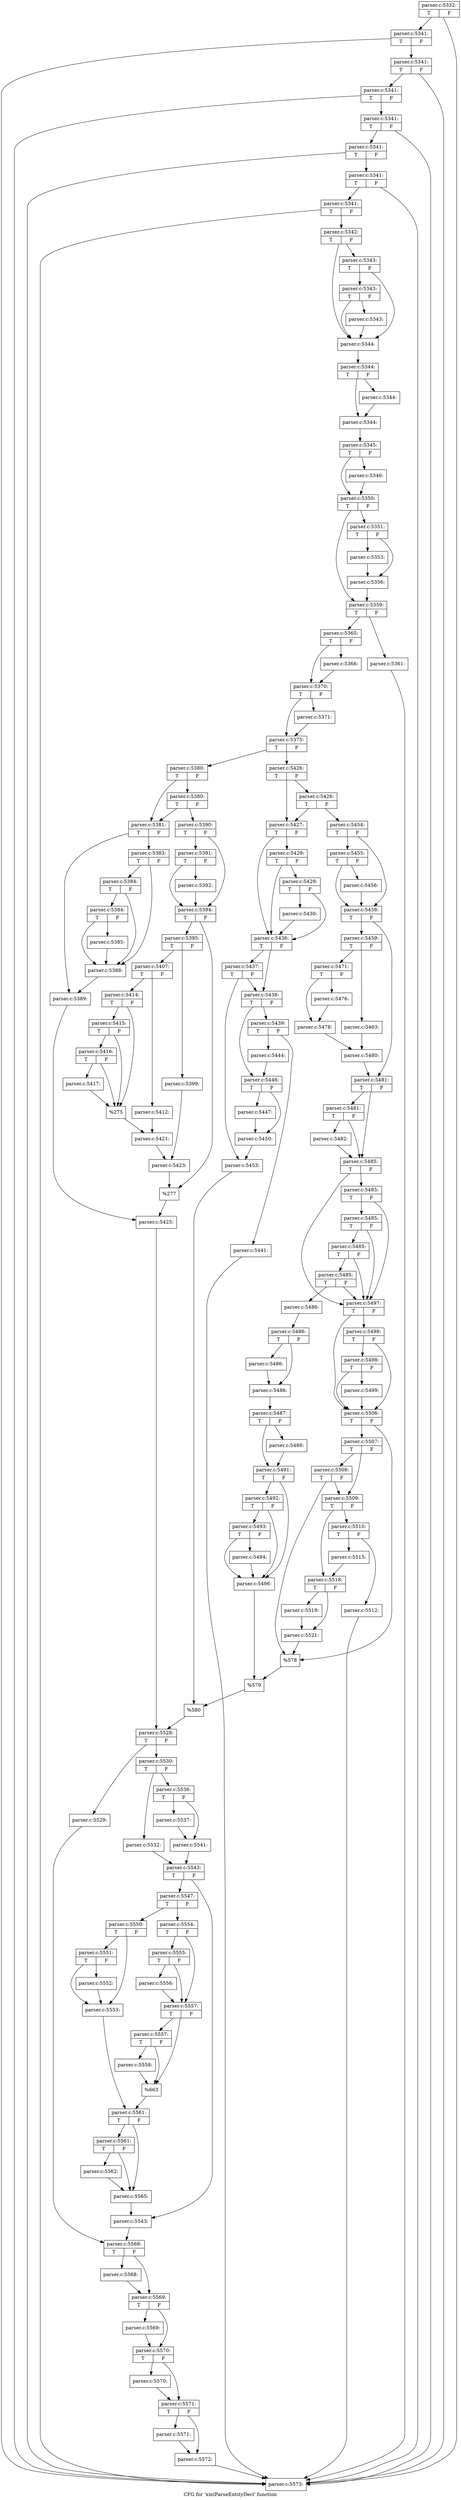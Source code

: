 digraph "CFG for 'xmlParseEntityDecl' function" {
	label="CFG for 'xmlParseEntityDecl' function";

	Node0x55d73b9e1bf0 [shape=record,label="{parser.c:5332:|{<s0>T|<s1>F}}"];
	Node0x55d73b9e1bf0 -> Node0x55d73b9f5130;
	Node0x55d73b9e1bf0 -> Node0x55d73b9f4ed0;
	Node0x55d73b9f5130 [shape=record,label="{parser.c:5341:|{<s0>T|<s1>F}}"];
	Node0x55d73b9f5130 -> Node0x55d73b9f50e0;
	Node0x55d73b9f5130 -> Node0x55d73b9f4ed0;
	Node0x55d73b9f50e0 [shape=record,label="{parser.c:5341:|{<s0>T|<s1>F}}"];
	Node0x55d73b9f50e0 -> Node0x55d73b9f5090;
	Node0x55d73b9f50e0 -> Node0x55d73b9f4ed0;
	Node0x55d73b9f5090 [shape=record,label="{parser.c:5341:|{<s0>T|<s1>F}}"];
	Node0x55d73b9f5090 -> Node0x55d73b9f5040;
	Node0x55d73b9f5090 -> Node0x55d73b9f4ed0;
	Node0x55d73b9f5040 [shape=record,label="{parser.c:5341:|{<s0>T|<s1>F}}"];
	Node0x55d73b9f5040 -> Node0x55d73b9f4ff0;
	Node0x55d73b9f5040 -> Node0x55d73b9f4ed0;
	Node0x55d73b9f4ff0 [shape=record,label="{parser.c:5341:|{<s0>T|<s1>F}}"];
	Node0x55d73b9f4ff0 -> Node0x55d73b9f4fa0;
	Node0x55d73b9f4ff0 -> Node0x55d73b9f4ed0;
	Node0x55d73b9f4fa0 [shape=record,label="{parser.c:5341:|{<s0>T|<s1>F}}"];
	Node0x55d73b9f4fa0 -> Node0x55d73b9f4f20;
	Node0x55d73b9f4fa0 -> Node0x55d73b9f4ed0;
	Node0x55d73b9f4f20 [shape=record,label="{parser.c:5341:|{<s0>T|<s1>F}}"];
	Node0x55d73b9f4f20 -> Node0x55d73b9f4e80;
	Node0x55d73b9f4f20 -> Node0x55d73b9f4ed0;
	Node0x55d73b9f4e80 [shape=record,label="{parser.c:5342:|{<s0>T|<s1>F}}"];
	Node0x55d73b9f4e80 -> Node0x55d73b9f7c30;
	Node0x55d73b9f4e80 -> Node0x55d73b9f7b60;
	Node0x55d73b9f7c30 [shape=record,label="{parser.c:5343:|{<s0>T|<s1>F}}"];
	Node0x55d73b9f7c30 -> Node0x55d73b9f7bb0;
	Node0x55d73b9f7c30 -> Node0x55d73b9f7b60;
	Node0x55d73b9f7bb0 [shape=record,label="{parser.c:5343:|{<s0>T|<s1>F}}"];
	Node0x55d73b9f7bb0 -> Node0x55d73b9f7b10;
	Node0x55d73b9f7bb0 -> Node0x55d73b9f7b60;
	Node0x55d73b9f7b10 [shape=record,label="{parser.c:5343:}"];
	Node0x55d73b9f7b10 -> Node0x55d73b9f7b60;
	Node0x55d73b9f7b60 [shape=record,label="{parser.c:5344:}"];
	Node0x55d73b9f7b60 -> Node0x55d73b9f8f30;
	Node0x55d73b9f8f30 [shape=record,label="{parser.c:5344:|{<s0>T|<s1>F}}"];
	Node0x55d73b9f8f30 -> Node0x55d73b9f9a00;
	Node0x55d73b9f8f30 -> Node0x55d73b9f9a50;
	Node0x55d73b9f9a00 [shape=record,label="{parser.c:5344:}"];
	Node0x55d73b9f9a00 -> Node0x55d73b9f9a50;
	Node0x55d73b9f9a50 [shape=record,label="{parser.c:5344:}"];
	Node0x55d73b9f9a50 -> Node0x55d73b9f8e90;
	Node0x55d73b9f8e90 [shape=record,label="{parser.c:5345:|{<s0>T|<s1>F}}"];
	Node0x55d73b9f8e90 -> Node0x55d73b9f8ee0;
	Node0x55d73b9f8e90 -> Node0x55d73b9fa2c0;
	Node0x55d73b9f8ee0 [shape=record,label="{parser.c:5346:}"];
	Node0x55d73b9f8ee0 -> Node0x55d73b9fa2c0;
	Node0x55d73b9fa2c0 [shape=record,label="{parser.c:5350:|{<s0>T|<s1>F}}"];
	Node0x55d73b9fa2c0 -> Node0x55d73b9faaa0;
	Node0x55d73b9fa2c0 -> Node0x55d73b9faaf0;
	Node0x55d73b9faaa0 [shape=record,label="{parser.c:5351:|{<s0>T|<s1>F}}"];
	Node0x55d73b9faaa0 -> Node0x55d73b9fb230;
	Node0x55d73b9faaa0 -> Node0x55d73b9fb280;
	Node0x55d73b9fb230 [shape=record,label="{parser.c:5353:}"];
	Node0x55d73b9fb230 -> Node0x55d73b9fb280;
	Node0x55d73b9fb280 [shape=record,label="{parser.c:5356:}"];
	Node0x55d73b9fb280 -> Node0x55d73b9faaf0;
	Node0x55d73b9faaf0 [shape=record,label="{parser.c:5359:|{<s0>T|<s1>F}}"];
	Node0x55d73b9faaf0 -> Node0x55d73b9fbef0;
	Node0x55d73b9faaf0 -> Node0x55d73b9fbf40;
	Node0x55d73b9fbef0 [shape=record,label="{parser.c:5361:}"];
	Node0x55d73b9fbef0 -> Node0x55d73b9f4ed0;
	Node0x55d73b9fbf40 [shape=record,label="{parser.c:5365:|{<s0>T|<s1>F}}"];
	Node0x55d73b9fbf40 -> Node0x55d73b9fc760;
	Node0x55d73b9fbf40 -> Node0x55d73b9fc7b0;
	Node0x55d73b9fc760 [shape=record,label="{parser.c:5366:}"];
	Node0x55d73b9fc760 -> Node0x55d73b9fc7b0;
	Node0x55d73b9fc7b0 [shape=record,label="{parser.c:5370:|{<s0>T|<s1>F}}"];
	Node0x55d73b9fc7b0 -> Node0x55d73b9fd1a0;
	Node0x55d73b9fc7b0 -> Node0x55d73b9fd1f0;
	Node0x55d73b9fd1a0 [shape=record,label="{parser.c:5371:}"];
	Node0x55d73b9fd1a0 -> Node0x55d73b9fd1f0;
	Node0x55d73b9fd1f0 [shape=record,label="{parser.c:5375:|{<s0>T|<s1>F}}"];
	Node0x55d73b9fd1f0 -> Node0x55d73b9fdc70;
	Node0x55d73b9fd1f0 -> Node0x55d73b9fdd10;
	Node0x55d73b9fdc70 [shape=record,label="{parser.c:5380:|{<s0>T|<s1>F}}"];
	Node0x55d73b9fdc70 -> Node0x55d73b9fe010;
	Node0x55d73b9fdc70 -> Node0x55d73b9fe100;
	Node0x55d73b9fe100 [shape=record,label="{parser.c:5380:|{<s0>T|<s1>F}}"];
	Node0x55d73b9fe100 -> Node0x55d73b9fe010;
	Node0x55d73b9fe100 -> Node0x55d73b9fe0b0;
	Node0x55d73b9fe010 [shape=record,label="{parser.c:5381:|{<s0>T|<s1>F}}"];
	Node0x55d73b9fe010 -> Node0x55d73b9feeb0;
	Node0x55d73b9fe010 -> Node0x55d73b9fef00;
	Node0x55d73b9feeb0 [shape=record,label="{parser.c:5383:|{<s0>T|<s1>F}}"];
	Node0x55d73b9feeb0 -> Node0x55d73b9ff320;
	Node0x55d73b9feeb0 -> Node0x55d73b9ff250;
	Node0x55d73b9ff320 [shape=record,label="{parser.c:5384:|{<s0>T|<s1>F}}"];
	Node0x55d73b9ff320 -> Node0x55d73b9ff250;
	Node0x55d73b9ff320 -> Node0x55d73b9ff2a0;
	Node0x55d73b9ff2a0 [shape=record,label="{parser.c:5384:|{<s0>T|<s1>F}}"];
	Node0x55d73b9ff2a0 -> Node0x55d73b9ff200;
	Node0x55d73b9ff2a0 -> Node0x55d73b9ff250;
	Node0x55d73b9ff200 [shape=record,label="{parser.c:5385:}"];
	Node0x55d73b9ff200 -> Node0x55d73b9ff250;
	Node0x55d73b9ff250 [shape=record,label="{parser.c:5388:}"];
	Node0x55d73b9ff250 -> Node0x55d73b9fef00;
	Node0x55d73b9fef00 [shape=record,label="{parser.c:5389:}"];
	Node0x55d73b9fef00 -> Node0x55d73b9fe060;
	Node0x55d73b9fe0b0 [shape=record,label="{parser.c:5390:|{<s0>T|<s1>F}}"];
	Node0x55d73b9fe0b0 -> Node0x55d73ba00c70;
	Node0x55d73b9fe0b0 -> Node0x55d73ba00c20;
	Node0x55d73ba00c70 [shape=record,label="{parser.c:5391:|{<s0>T|<s1>F}}"];
	Node0x55d73ba00c70 -> Node0x55d73ba00bd0;
	Node0x55d73ba00c70 -> Node0x55d73ba00c20;
	Node0x55d73ba00bd0 [shape=record,label="{parser.c:5392:}"];
	Node0x55d73ba00bd0 -> Node0x55d73ba00c20;
	Node0x55d73ba00c20 [shape=record,label="{parser.c:5394:|{<s0>T|<s1>F}}"];
	Node0x55d73ba00c20 -> Node0x55d73ba01500;
	Node0x55d73ba00c20 -> Node0x55d73ba01550;
	Node0x55d73ba01500 [shape=record,label="{parser.c:5395:|{<s0>T|<s1>F}}"];
	Node0x55d73ba01500 -> Node0x55d73ba035c0;
	Node0x55d73ba01500 -> Node0x55d73ba03660;
	Node0x55d73ba035c0 [shape=record,label="{parser.c:5399:}"];
	Node0x55d73ba035c0 -> Node0x55d73ba03610;
	Node0x55d73ba03660 [shape=record,label="{parser.c:5407:|{<s0>T|<s1>F}}"];
	Node0x55d73ba03660 -> Node0x55d73ba040d0;
	Node0x55d73ba03660 -> Node0x55d73ba04170;
	Node0x55d73ba040d0 [shape=record,label="{parser.c:5412:}"];
	Node0x55d73ba040d0 -> Node0x55d73ba04120;
	Node0x55d73ba04170 [shape=record,label="{parser.c:5414:|{<s0>T|<s1>F}}"];
	Node0x55d73ba04170 -> Node0x55d73ba04940;
	Node0x55d73ba04170 -> Node0x55d73ba04870;
	Node0x55d73ba04940 [shape=record,label="{parser.c:5415:|{<s0>T|<s1>F}}"];
	Node0x55d73ba04940 -> Node0x55d73ba04870;
	Node0x55d73ba04940 -> Node0x55d73ba048c0;
	Node0x55d73ba048c0 [shape=record,label="{parser.c:5416:|{<s0>T|<s1>F}}"];
	Node0x55d73ba048c0 -> Node0x55d73ba04820;
	Node0x55d73ba048c0 -> Node0x55d73ba04870;
	Node0x55d73ba04820 [shape=record,label="{parser.c:5417:}"];
	Node0x55d73ba04820 -> Node0x55d73ba04870;
	Node0x55d73ba04870 [shape=record,label="{%275}"];
	Node0x55d73ba04870 -> Node0x55d73ba04120;
	Node0x55d73ba04120 [shape=record,label="{parser.c:5421:}"];
	Node0x55d73ba04120 -> Node0x55d73ba03610;
	Node0x55d73ba03610 [shape=record,label="{parser.c:5423:}"];
	Node0x55d73ba03610 -> Node0x55d73ba01550;
	Node0x55d73ba01550 [shape=record,label="{%277}"];
	Node0x55d73ba01550 -> Node0x55d73b9fe060;
	Node0x55d73b9fe060 [shape=record,label="{parser.c:5425:}"];
	Node0x55d73b9fe060 -> Node0x55d73b9fdcc0;
	Node0x55d73b9fdd10 [shape=record,label="{parser.c:5426:|{<s0>T|<s1>F}}"];
	Node0x55d73b9fdd10 -> Node0x55d73ba06c20;
	Node0x55d73b9fdd10 -> Node0x55d73ba06d10;
	Node0x55d73ba06d10 [shape=record,label="{parser.c:5426:|{<s0>T|<s1>F}}"];
	Node0x55d73ba06d10 -> Node0x55d73ba06c20;
	Node0x55d73ba06d10 -> Node0x55d73ba06cc0;
	Node0x55d73ba06c20 [shape=record,label="{parser.c:5427:|{<s0>T|<s1>F}}"];
	Node0x55d73ba06c20 -> Node0x55d73ba07b40;
	Node0x55d73ba06c20 -> Node0x55d73ba07a70;
	Node0x55d73ba07b40 [shape=record,label="{parser.c:5429:|{<s0>T|<s1>F}}"];
	Node0x55d73ba07b40 -> Node0x55d73ba07a70;
	Node0x55d73ba07b40 -> Node0x55d73ba07ac0;
	Node0x55d73ba07ac0 [shape=record,label="{parser.c:5429:|{<s0>T|<s1>F}}"];
	Node0x55d73ba07ac0 -> Node0x55d73ba07a20;
	Node0x55d73ba07ac0 -> Node0x55d73ba07a70;
	Node0x55d73ba07a20 [shape=record,label="{parser.c:5430:}"];
	Node0x55d73ba07a20 -> Node0x55d73ba07a70;
	Node0x55d73ba07a70 [shape=record,label="{parser.c:5436:|{<s0>T|<s1>F}}"];
	Node0x55d73ba07a70 -> Node0x55d73ba08ee0;
	Node0x55d73ba07a70 -> Node0x55d73ba08f80;
	Node0x55d73ba08f80 [shape=record,label="{parser.c:5437:|{<s0>T|<s1>F}}"];
	Node0x55d73ba08f80 -> Node0x55d73ba08ee0;
	Node0x55d73ba08f80 -> Node0x55d73ba08f30;
	Node0x55d73ba08ee0 [shape=record,label="{parser.c:5438:|{<s0>T|<s1>F}}"];
	Node0x55d73ba08ee0 -> Node0x55d73ba09af0;
	Node0x55d73ba08ee0 -> Node0x55d73ba09b40;
	Node0x55d73ba09af0 [shape=record,label="{parser.c:5439:|{<s0>T|<s1>F}}"];
	Node0x55d73ba09af0 -> Node0x55d73ba0a430;
	Node0x55d73ba09af0 -> Node0x55d73ba0a480;
	Node0x55d73ba0a430 [shape=record,label="{parser.c:5441:}"];
	Node0x55d73ba0a430 -> Node0x55d73b9f4ed0;
	Node0x55d73ba0a480 [shape=record,label="{parser.c:5444:}"];
	Node0x55d73ba0a480 -> Node0x55d73ba09b40;
	Node0x55d73ba09b40 [shape=record,label="{parser.c:5446:|{<s0>T|<s1>F}}"];
	Node0x55d73ba09b40 -> Node0x55d73ba0b3c0;
	Node0x55d73ba09b40 -> Node0x55d73ba0b410;
	Node0x55d73ba0b3c0 [shape=record,label="{parser.c:5447:}"];
	Node0x55d73ba0b3c0 -> Node0x55d73ba0b410;
	Node0x55d73ba0b410 [shape=record,label="{parser.c:5450:}"];
	Node0x55d73ba0b410 -> Node0x55d73ba08f30;
	Node0x55d73ba08f30 [shape=record,label="{parser.c:5453:}"];
	Node0x55d73ba08f30 -> Node0x55d73ba06c70;
	Node0x55d73ba06cc0 [shape=record,label="{parser.c:5454:|{<s0>T|<s1>F}}"];
	Node0x55d73ba06cc0 -> Node0x55d73ba0cf50;
	Node0x55d73ba06cc0 -> Node0x55d73ba0cf00;
	Node0x55d73ba0cf50 [shape=record,label="{parser.c:5455:|{<s0>T|<s1>F}}"];
	Node0x55d73ba0cf50 -> Node0x55d73ba0ceb0;
	Node0x55d73ba0cf50 -> Node0x55d73ba0cf00;
	Node0x55d73ba0ceb0 [shape=record,label="{parser.c:5456:}"];
	Node0x55d73ba0ceb0 -> Node0x55d73ba0cf00;
	Node0x55d73ba0cf00 [shape=record,label="{parser.c:5458:|{<s0>T|<s1>F}}"];
	Node0x55d73ba0cf00 -> Node0x55d73ba0d750;
	Node0x55d73ba0cf00 -> Node0x55d73ba0d7a0;
	Node0x55d73ba0d750 [shape=record,label="{parser.c:5459:|{<s0>T|<s1>F}}"];
	Node0x55d73ba0d750 -> Node0x55d73ba0df60;
	Node0x55d73ba0d750 -> Node0x55d73ba0e000;
	Node0x55d73ba0df60 [shape=record,label="{parser.c:5463:}"];
	Node0x55d73ba0df60 -> Node0x55d73ba0dfb0;
	Node0x55d73ba0e000 [shape=record,label="{parser.c:5471:|{<s0>T|<s1>F}}"];
	Node0x55d73ba0e000 -> Node0x55d73ba0e710;
	Node0x55d73ba0e000 -> Node0x55d73ba0e760;
	Node0x55d73ba0e710 [shape=record,label="{parser.c:5476:}"];
	Node0x55d73ba0e710 -> Node0x55d73ba0e760;
	Node0x55d73ba0e760 [shape=record,label="{parser.c:5478:}"];
	Node0x55d73ba0e760 -> Node0x55d73ba0dfb0;
	Node0x55d73ba0dfb0 [shape=record,label="{parser.c:5480:}"];
	Node0x55d73ba0dfb0 -> Node0x55d73ba0d7a0;
	Node0x55d73ba0d7a0 [shape=record,label="{parser.c:5481:|{<s0>T|<s1>F}}"];
	Node0x55d73ba0d7a0 -> Node0x55d73ba0f1c0;
	Node0x55d73ba0d7a0 -> Node0x55d73ba0f170;
	Node0x55d73ba0f1c0 [shape=record,label="{parser.c:5481:|{<s0>T|<s1>F}}"];
	Node0x55d73ba0f1c0 -> Node0x55d73ba0f120;
	Node0x55d73ba0f1c0 -> Node0x55d73ba0f170;
	Node0x55d73ba0f120 [shape=record,label="{parser.c:5482:}"];
	Node0x55d73ba0f120 -> Node0x55d73ba0f170;
	Node0x55d73ba0f170 [shape=record,label="{parser.c:5485:|{<s0>T|<s1>F}}"];
	Node0x55d73ba0f170 -> Node0x55d73ba10130;
	Node0x55d73ba0f170 -> Node0x55d73ba0ffc0;
	Node0x55d73ba10130 [shape=record,label="{parser.c:5485:|{<s0>T|<s1>F}}"];
	Node0x55d73ba10130 -> Node0x55d73ba100e0;
	Node0x55d73ba10130 -> Node0x55d73ba0ffc0;
	Node0x55d73ba100e0 [shape=record,label="{parser.c:5485:|{<s0>T|<s1>F}}"];
	Node0x55d73ba100e0 -> Node0x55d73ba10090;
	Node0x55d73ba100e0 -> Node0x55d73ba0ffc0;
	Node0x55d73ba10090 [shape=record,label="{parser.c:5485:|{<s0>T|<s1>F}}"];
	Node0x55d73ba10090 -> Node0x55d73ba10010;
	Node0x55d73ba10090 -> Node0x55d73ba0ffc0;
	Node0x55d73ba10010 [shape=record,label="{parser.c:5485:|{<s0>T|<s1>F}}"];
	Node0x55d73ba10010 -> Node0x55d73ba0ff20;
	Node0x55d73ba10010 -> Node0x55d73ba0ffc0;
	Node0x55d73ba0ff20 [shape=record,label="{parser.c:5486:}"];
	Node0x55d73ba0ff20 -> Node0x55d73ba11ae0;
	Node0x55d73ba11ae0 [shape=record,label="{parser.c:5486:|{<s0>T|<s1>F}}"];
	Node0x55d73ba11ae0 -> Node0x55d73ba12550;
	Node0x55d73ba11ae0 -> Node0x55d73ba125a0;
	Node0x55d73ba12550 [shape=record,label="{parser.c:5486:}"];
	Node0x55d73ba12550 -> Node0x55d73ba125a0;
	Node0x55d73ba125a0 [shape=record,label="{parser.c:5486:}"];
	Node0x55d73ba125a0 -> Node0x55d73ba11a40;
	Node0x55d73ba11a40 [shape=record,label="{parser.c:5487:|{<s0>T|<s1>F}}"];
	Node0x55d73ba11a40 -> Node0x55d73ba11a90;
	Node0x55d73ba11a40 -> Node0x55d73ba12e10;
	Node0x55d73ba11a90 [shape=record,label="{parser.c:5488:}"];
	Node0x55d73ba11a90 -> Node0x55d73ba12e10;
	Node0x55d73ba12e10 [shape=record,label="{parser.c:5491:|{<s0>T|<s1>F}}"];
	Node0x55d73ba12e10 -> Node0x55d73ba13940;
	Node0x55d73ba12e10 -> Node0x55d73ba13870;
	Node0x55d73ba13940 [shape=record,label="{parser.c:5492:|{<s0>T|<s1>F}}"];
	Node0x55d73ba13940 -> Node0x55d73ba13870;
	Node0x55d73ba13940 -> Node0x55d73ba138c0;
	Node0x55d73ba138c0 [shape=record,label="{parser.c:5493:|{<s0>T|<s1>F}}"];
	Node0x55d73ba138c0 -> Node0x55d73ba13820;
	Node0x55d73ba138c0 -> Node0x55d73ba13870;
	Node0x55d73ba13820 [shape=record,label="{parser.c:5494:}"];
	Node0x55d73ba13820 -> Node0x55d73ba13870;
	Node0x55d73ba13870 [shape=record,label="{parser.c:5496:}"];
	Node0x55d73ba13870 -> Node0x55d73ba0ff70;
	Node0x55d73ba0ffc0 [shape=record,label="{parser.c:5497:|{<s0>T|<s1>F}}"];
	Node0x55d73ba0ffc0 -> Node0x55d73ba14da0;
	Node0x55d73ba0ffc0 -> Node0x55d73ba14cd0;
	Node0x55d73ba14da0 [shape=record,label="{parser.c:5498:|{<s0>T|<s1>F}}"];
	Node0x55d73ba14da0 -> Node0x55d73ba14cd0;
	Node0x55d73ba14da0 -> Node0x55d73ba14d20;
	Node0x55d73ba14d20 [shape=record,label="{parser.c:5498:|{<s0>T|<s1>F}}"];
	Node0x55d73ba14d20 -> Node0x55d73ba14c80;
	Node0x55d73ba14d20 -> Node0x55d73ba14cd0;
	Node0x55d73ba14c80 [shape=record,label="{parser.c:5499:}"];
	Node0x55d73ba14c80 -> Node0x55d73ba14cd0;
	Node0x55d73ba14cd0 [shape=record,label="{parser.c:5506:|{<s0>T|<s1>F}}"];
	Node0x55d73ba14cd0 -> Node0x55d73ba16240;
	Node0x55d73ba14cd0 -> Node0x55d73ba161f0;
	Node0x55d73ba16240 [shape=record,label="{parser.c:5507:|{<s0>T|<s1>F}}"];
	Node0x55d73ba16240 -> Node0x55d73ba161a0;
	Node0x55d73ba16240 -> Node0x55d73ba16650;
	Node0x55d73ba16650 [shape=record,label="{parser.c:5508:|{<s0>T|<s1>F}}"];
	Node0x55d73ba16650 -> Node0x55d73ba161a0;
	Node0x55d73ba16650 -> Node0x55d73ba161f0;
	Node0x55d73ba161a0 [shape=record,label="{parser.c:5509:|{<s0>T|<s1>F}}"];
	Node0x55d73ba161a0 -> Node0x55d73ba16fb0;
	Node0x55d73ba161a0 -> Node0x55d73ba17000;
	Node0x55d73ba16fb0 [shape=record,label="{parser.c:5510:|{<s0>T|<s1>F}}"];
	Node0x55d73ba16fb0 -> Node0x55d73ba17790;
	Node0x55d73ba16fb0 -> Node0x55d73ba177e0;
	Node0x55d73ba17790 [shape=record,label="{parser.c:5512:}"];
	Node0x55d73ba17790 -> Node0x55d73b9f4ed0;
	Node0x55d73ba177e0 [shape=record,label="{parser.c:5515:}"];
	Node0x55d73ba177e0 -> Node0x55d73ba17000;
	Node0x55d73ba17000 [shape=record,label="{parser.c:5518:|{<s0>T|<s1>F}}"];
	Node0x55d73ba17000 -> Node0x55d73ba18380;
	Node0x55d73ba17000 -> Node0x55d73ba183d0;
	Node0x55d73ba18380 [shape=record,label="{parser.c:5519:}"];
	Node0x55d73ba18380 -> Node0x55d73ba183d0;
	Node0x55d73ba183d0 [shape=record,label="{parser.c:5521:}"];
	Node0x55d73ba183d0 -> Node0x55d73ba161f0;
	Node0x55d73ba161f0 [shape=record,label="{%578}"];
	Node0x55d73ba161f0 -> Node0x55d73ba0ff70;
	Node0x55d73ba0ff70 [shape=record,label="{%579}"];
	Node0x55d73ba0ff70 -> Node0x55d73ba06c70;
	Node0x55d73ba06c70 [shape=record,label="{%580}"];
	Node0x55d73ba06c70 -> Node0x55d73b9fdcc0;
	Node0x55d73b9fdcc0 [shape=record,label="{parser.c:5528:|{<s0>T|<s1>F}}"];
	Node0x55d73b9fdcc0 -> Node0x55d73ba19860;
	Node0x55d73b9fdcc0 -> Node0x55d73ba198b0;
	Node0x55d73ba19860 [shape=record,label="{parser.c:5529:}"];
	Node0x55d73ba19860 -> Node0x55d73ba1a4d0;
	Node0x55d73ba198b0 [shape=record,label="{parser.c:5530:|{<s0>T|<s1>F}}"];
	Node0x55d73ba198b0 -> Node0x55d73ba1a710;
	Node0x55d73ba198b0 -> Node0x55d73ba1a7b0;
	Node0x55d73ba1a710 [shape=record,label="{parser.c:5532:}"];
	Node0x55d73ba1a710 -> Node0x55d73ba1a760;
	Node0x55d73ba1a7b0 [shape=record,label="{parser.c:5536:|{<s0>T|<s1>F}}"];
	Node0x55d73ba1a7b0 -> Node0x55d73ba1ba80;
	Node0x55d73ba1a7b0 -> Node0x55d73ba1bad0;
	Node0x55d73ba1ba80 [shape=record,label="{parser.c:5537:}"];
	Node0x55d73ba1ba80 -> Node0x55d73ba1bad0;
	Node0x55d73ba1bad0 [shape=record,label="{parser.c:5541:}"];
	Node0x55d73ba1bad0 -> Node0x55d73ba1a760;
	Node0x55d73ba1a760 [shape=record,label="{parser.c:5543:|{<s0>T|<s1>F}}"];
	Node0x55d73ba1a760 -> Node0x55d73ba1c770;
	Node0x55d73ba1a760 -> Node0x55d73ba1c7c0;
	Node0x55d73ba1c770 [shape=record,label="{parser.c:5547:|{<s0>T|<s1>F}}"];
	Node0x55d73ba1c770 -> Node0x55d73ba1ce90;
	Node0x55d73ba1c770 -> Node0x55d73ba1cf30;
	Node0x55d73ba1ce90 [shape=record,label="{parser.c:5550:|{<s0>T|<s1>F}}"];
	Node0x55d73ba1ce90 -> Node0x55d73ba1d270;
	Node0x55d73ba1ce90 -> Node0x55d73ba1d220;
	Node0x55d73ba1d270 [shape=record,label="{parser.c:5551:|{<s0>T|<s1>F}}"];
	Node0x55d73ba1d270 -> Node0x55d73ba1d1d0;
	Node0x55d73ba1d270 -> Node0x55d73ba1d220;
	Node0x55d73ba1d1d0 [shape=record,label="{parser.c:5552:}"];
	Node0x55d73ba1d1d0 -> Node0x55d73ba1d220;
	Node0x55d73ba1d220 [shape=record,label="{parser.c:5553:}"];
	Node0x55d73ba1d220 -> Node0x55d73ba1cee0;
	Node0x55d73ba1cf30 [shape=record,label="{parser.c:5554:|{<s0>T|<s1>F}}"];
	Node0x55d73ba1cf30 -> Node0x55d73ba1e4a0;
	Node0x55d73ba1cf30 -> Node0x55d73ba1e450;
	Node0x55d73ba1e4a0 [shape=record,label="{parser.c:5555:|{<s0>T|<s1>F}}"];
	Node0x55d73ba1e4a0 -> Node0x55d73ba1e400;
	Node0x55d73ba1e4a0 -> Node0x55d73ba1e450;
	Node0x55d73ba1e400 [shape=record,label="{parser.c:5556:}"];
	Node0x55d73ba1e400 -> Node0x55d73ba1e450;
	Node0x55d73ba1e450 [shape=record,label="{parser.c:5557:|{<s0>T|<s1>F}}"];
	Node0x55d73ba1e450 -> Node0x55d73ba1f570;
	Node0x55d73ba1e450 -> Node0x55d73ba1f520;
	Node0x55d73ba1f570 [shape=record,label="{parser.c:5557:|{<s0>T|<s1>F}}"];
	Node0x55d73ba1f570 -> Node0x55d73ba1f4d0;
	Node0x55d73ba1f570 -> Node0x55d73ba1f520;
	Node0x55d73ba1f4d0 [shape=record,label="{parser.c:5558:}"];
	Node0x55d73ba1f4d0 -> Node0x55d73ba1f520;
	Node0x55d73ba1f520 [shape=record,label="{%663}"];
	Node0x55d73ba1f520 -> Node0x55d73ba1cee0;
	Node0x55d73ba1cee0 [shape=record,label="{parser.c:5561:|{<s0>T|<s1>F}}"];
	Node0x55d73ba1cee0 -> Node0x55d73ba20770;
	Node0x55d73ba1cee0 -> Node0x55d73ba20720;
	Node0x55d73ba20770 [shape=record,label="{parser.c:5561:|{<s0>T|<s1>F}}"];
	Node0x55d73ba20770 -> Node0x55d73ba206d0;
	Node0x55d73ba20770 -> Node0x55d73ba20720;
	Node0x55d73ba206d0 [shape=record,label="{parser.c:5562:}"];
	Node0x55d73ba206d0 -> Node0x55d73ba20720;
	Node0x55d73ba20720 [shape=record,label="{parser.c:5565:}"];
	Node0x55d73ba20720 -> Node0x55d73ba1c7c0;
	Node0x55d73ba1c7c0 [shape=record,label="{parser.c:5543:}"];
	Node0x55d73ba1c7c0 -> Node0x55d73ba1a4d0;
	Node0x55d73ba1a4d0 [shape=record,label="{parser.c:5568:|{<s0>T|<s1>F}}"];
	Node0x55d73ba1a4d0 -> Node0x55d73ba213c0;
	Node0x55d73ba1a4d0 -> Node0x55d73ba21410;
	Node0x55d73ba213c0 [shape=record,label="{parser.c:5568:}"];
	Node0x55d73ba213c0 -> Node0x55d73ba21410;
	Node0x55d73ba21410 [shape=record,label="{parser.c:5569:|{<s0>T|<s1>F}}"];
	Node0x55d73ba21410 -> Node0x55d73ba21940;
	Node0x55d73ba21410 -> Node0x55d73ba21990;
	Node0x55d73ba21940 [shape=record,label="{parser.c:5569:}"];
	Node0x55d73ba21940 -> Node0x55d73ba21990;
	Node0x55d73ba21990 [shape=record,label="{parser.c:5570:|{<s0>T|<s1>F}}"];
	Node0x55d73ba21990 -> Node0x55d73ba21ec0;
	Node0x55d73ba21990 -> Node0x55d73ba21f10;
	Node0x55d73ba21ec0 [shape=record,label="{parser.c:5570:}"];
	Node0x55d73ba21ec0 -> Node0x55d73ba21f10;
	Node0x55d73ba21f10 [shape=record,label="{parser.c:5571:|{<s0>T|<s1>F}}"];
	Node0x55d73ba21f10 -> Node0x55d73ba22440;
	Node0x55d73ba21f10 -> Node0x55d73ba22490;
	Node0x55d73ba22440 [shape=record,label="{parser.c:5571:}"];
	Node0x55d73ba22440 -> Node0x55d73ba22490;
	Node0x55d73ba22490 [shape=record,label="{parser.c:5572:}"];
	Node0x55d73ba22490 -> Node0x55d73b9f4ed0;
	Node0x55d73b9f4ed0 [shape=record,label="{parser.c:5573:}"];
}

